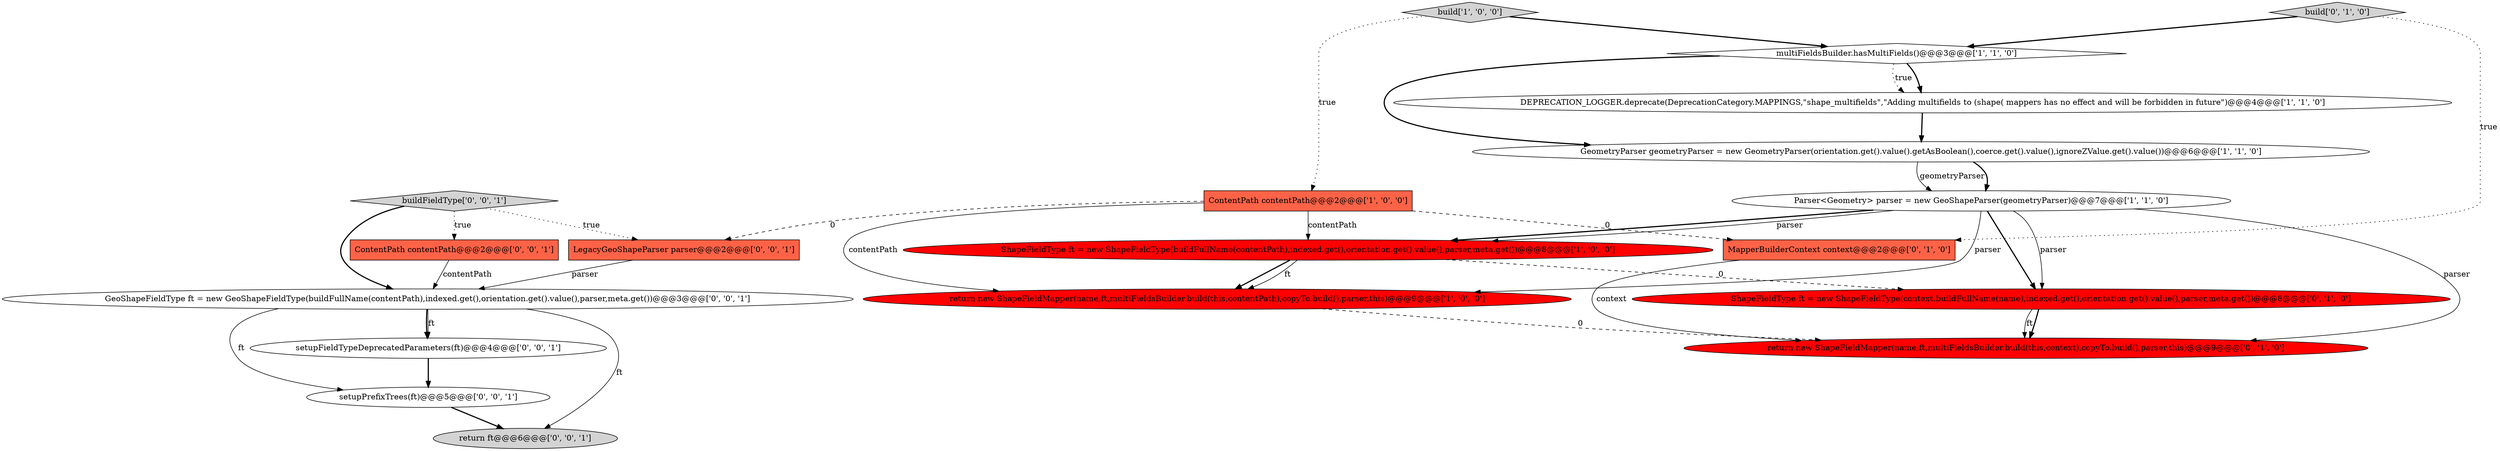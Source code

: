 digraph {
18 [style = filled, label = "LegacyGeoShapeParser parser@@@2@@@['0', '0', '1']", fillcolor = tomato, shape = box image = "AAA0AAABBB3BBB"];
16 [style = filled, label = "return ft@@@6@@@['0', '0', '1']", fillcolor = lightgray, shape = ellipse image = "AAA0AAABBB3BBB"];
14 [style = filled, label = "buildFieldType['0', '0', '1']", fillcolor = lightgray, shape = diamond image = "AAA0AAABBB3BBB"];
4 [style = filled, label = "return new ShapeFieldMapper(name,ft,multiFieldsBuilder.build(this,contentPath),copyTo.build(),parser,this)@@@9@@@['1', '0', '0']", fillcolor = red, shape = ellipse image = "AAA1AAABBB1BBB"];
5 [style = filled, label = "build['1', '0', '0']", fillcolor = lightgray, shape = diamond image = "AAA0AAABBB1BBB"];
3 [style = filled, label = "Parser<Geometry> parser = new GeoShapeParser(geometryParser)@@@7@@@['1', '1', '0']", fillcolor = white, shape = ellipse image = "AAA0AAABBB1BBB"];
15 [style = filled, label = "setupFieldTypeDeprecatedParameters(ft)@@@4@@@['0', '0', '1']", fillcolor = white, shape = ellipse image = "AAA0AAABBB3BBB"];
8 [style = filled, label = "MapperBuilderContext context@@@2@@@['0', '1', '0']", fillcolor = tomato, shape = box image = "AAA1AAABBB2BBB"];
10 [style = filled, label = "build['0', '1', '0']", fillcolor = lightgray, shape = diamond image = "AAA0AAABBB2BBB"];
11 [style = filled, label = "ShapeFieldType ft = new ShapeFieldType(context.buildFullName(name),indexed.get(),orientation.get().value(),parser,meta.get())@@@8@@@['0', '1', '0']", fillcolor = red, shape = ellipse image = "AAA1AAABBB2BBB"];
9 [style = filled, label = "return new ShapeFieldMapper(name,ft,multiFieldsBuilder.build(this,context),copyTo.build(),parser,this)@@@9@@@['0', '1', '0']", fillcolor = red, shape = ellipse image = "AAA1AAABBB2BBB"];
2 [style = filled, label = "GeometryParser geometryParser = new GeometryParser(orientation.get().value().getAsBoolean(),coerce.get().value(),ignoreZValue.get().value())@@@6@@@['1', '1', '0']", fillcolor = white, shape = ellipse image = "AAA0AAABBB1BBB"];
12 [style = filled, label = "ContentPath contentPath@@@2@@@['0', '0', '1']", fillcolor = tomato, shape = box image = "AAA0AAABBB3BBB"];
6 [style = filled, label = "ShapeFieldType ft = new ShapeFieldType(buildFullName(contentPath),indexed.get(),orientation.get().value(),parser,meta.get())@@@8@@@['1', '0', '0']", fillcolor = red, shape = ellipse image = "AAA1AAABBB1BBB"];
7 [style = filled, label = "multiFieldsBuilder.hasMultiFields()@@@3@@@['1', '1', '0']", fillcolor = white, shape = diamond image = "AAA0AAABBB1BBB"];
0 [style = filled, label = "ContentPath contentPath@@@2@@@['1', '0', '0']", fillcolor = tomato, shape = box image = "AAA1AAABBB1BBB"];
17 [style = filled, label = "setupPrefixTrees(ft)@@@5@@@['0', '0', '1']", fillcolor = white, shape = ellipse image = "AAA0AAABBB3BBB"];
1 [style = filled, label = "DEPRECATION_LOGGER.deprecate(DeprecationCategory.MAPPINGS,\"shape_multifields\",\"Adding multifields to (shape( mappers has no effect and will be forbidden in future\")@@@4@@@['1', '1', '0']", fillcolor = white, shape = ellipse image = "AAA0AAABBB1BBB"];
13 [style = filled, label = "GeoShapeFieldType ft = new GeoShapeFieldType(buildFullName(contentPath),indexed.get(),orientation.get().value(),parser,meta.get())@@@3@@@['0', '0', '1']", fillcolor = white, shape = ellipse image = "AAA0AAABBB3BBB"];
17->16 [style = bold, label=""];
3->11 [style = solid, label="parser"];
10->8 [style = dotted, label="true"];
7->1 [style = bold, label=""];
14->12 [style = dotted, label="true"];
11->9 [style = solid, label="ft"];
2->3 [style = solid, label="geometryParser"];
12->13 [style = solid, label="contentPath"];
2->3 [style = bold, label=""];
6->11 [style = dashed, label="0"];
0->4 [style = solid, label="contentPath"];
3->11 [style = bold, label=""];
3->6 [style = bold, label=""];
5->0 [style = dotted, label="true"];
3->4 [style = solid, label="parser"];
11->9 [style = bold, label=""];
10->7 [style = bold, label=""];
13->17 [style = solid, label="ft"];
18->13 [style = solid, label="parser"];
3->9 [style = solid, label="parser"];
6->4 [style = bold, label=""];
6->4 [style = solid, label="ft"];
15->17 [style = bold, label=""];
4->9 [style = dashed, label="0"];
7->2 [style = bold, label=""];
13->15 [style = solid, label="ft"];
0->6 [style = solid, label="contentPath"];
3->6 [style = solid, label="parser"];
0->18 [style = dashed, label="0"];
5->7 [style = bold, label=""];
0->8 [style = dashed, label="0"];
1->2 [style = bold, label=""];
13->15 [style = bold, label=""];
14->13 [style = bold, label=""];
13->16 [style = solid, label="ft"];
7->1 [style = dotted, label="true"];
14->18 [style = dotted, label="true"];
8->9 [style = solid, label="context"];
}
